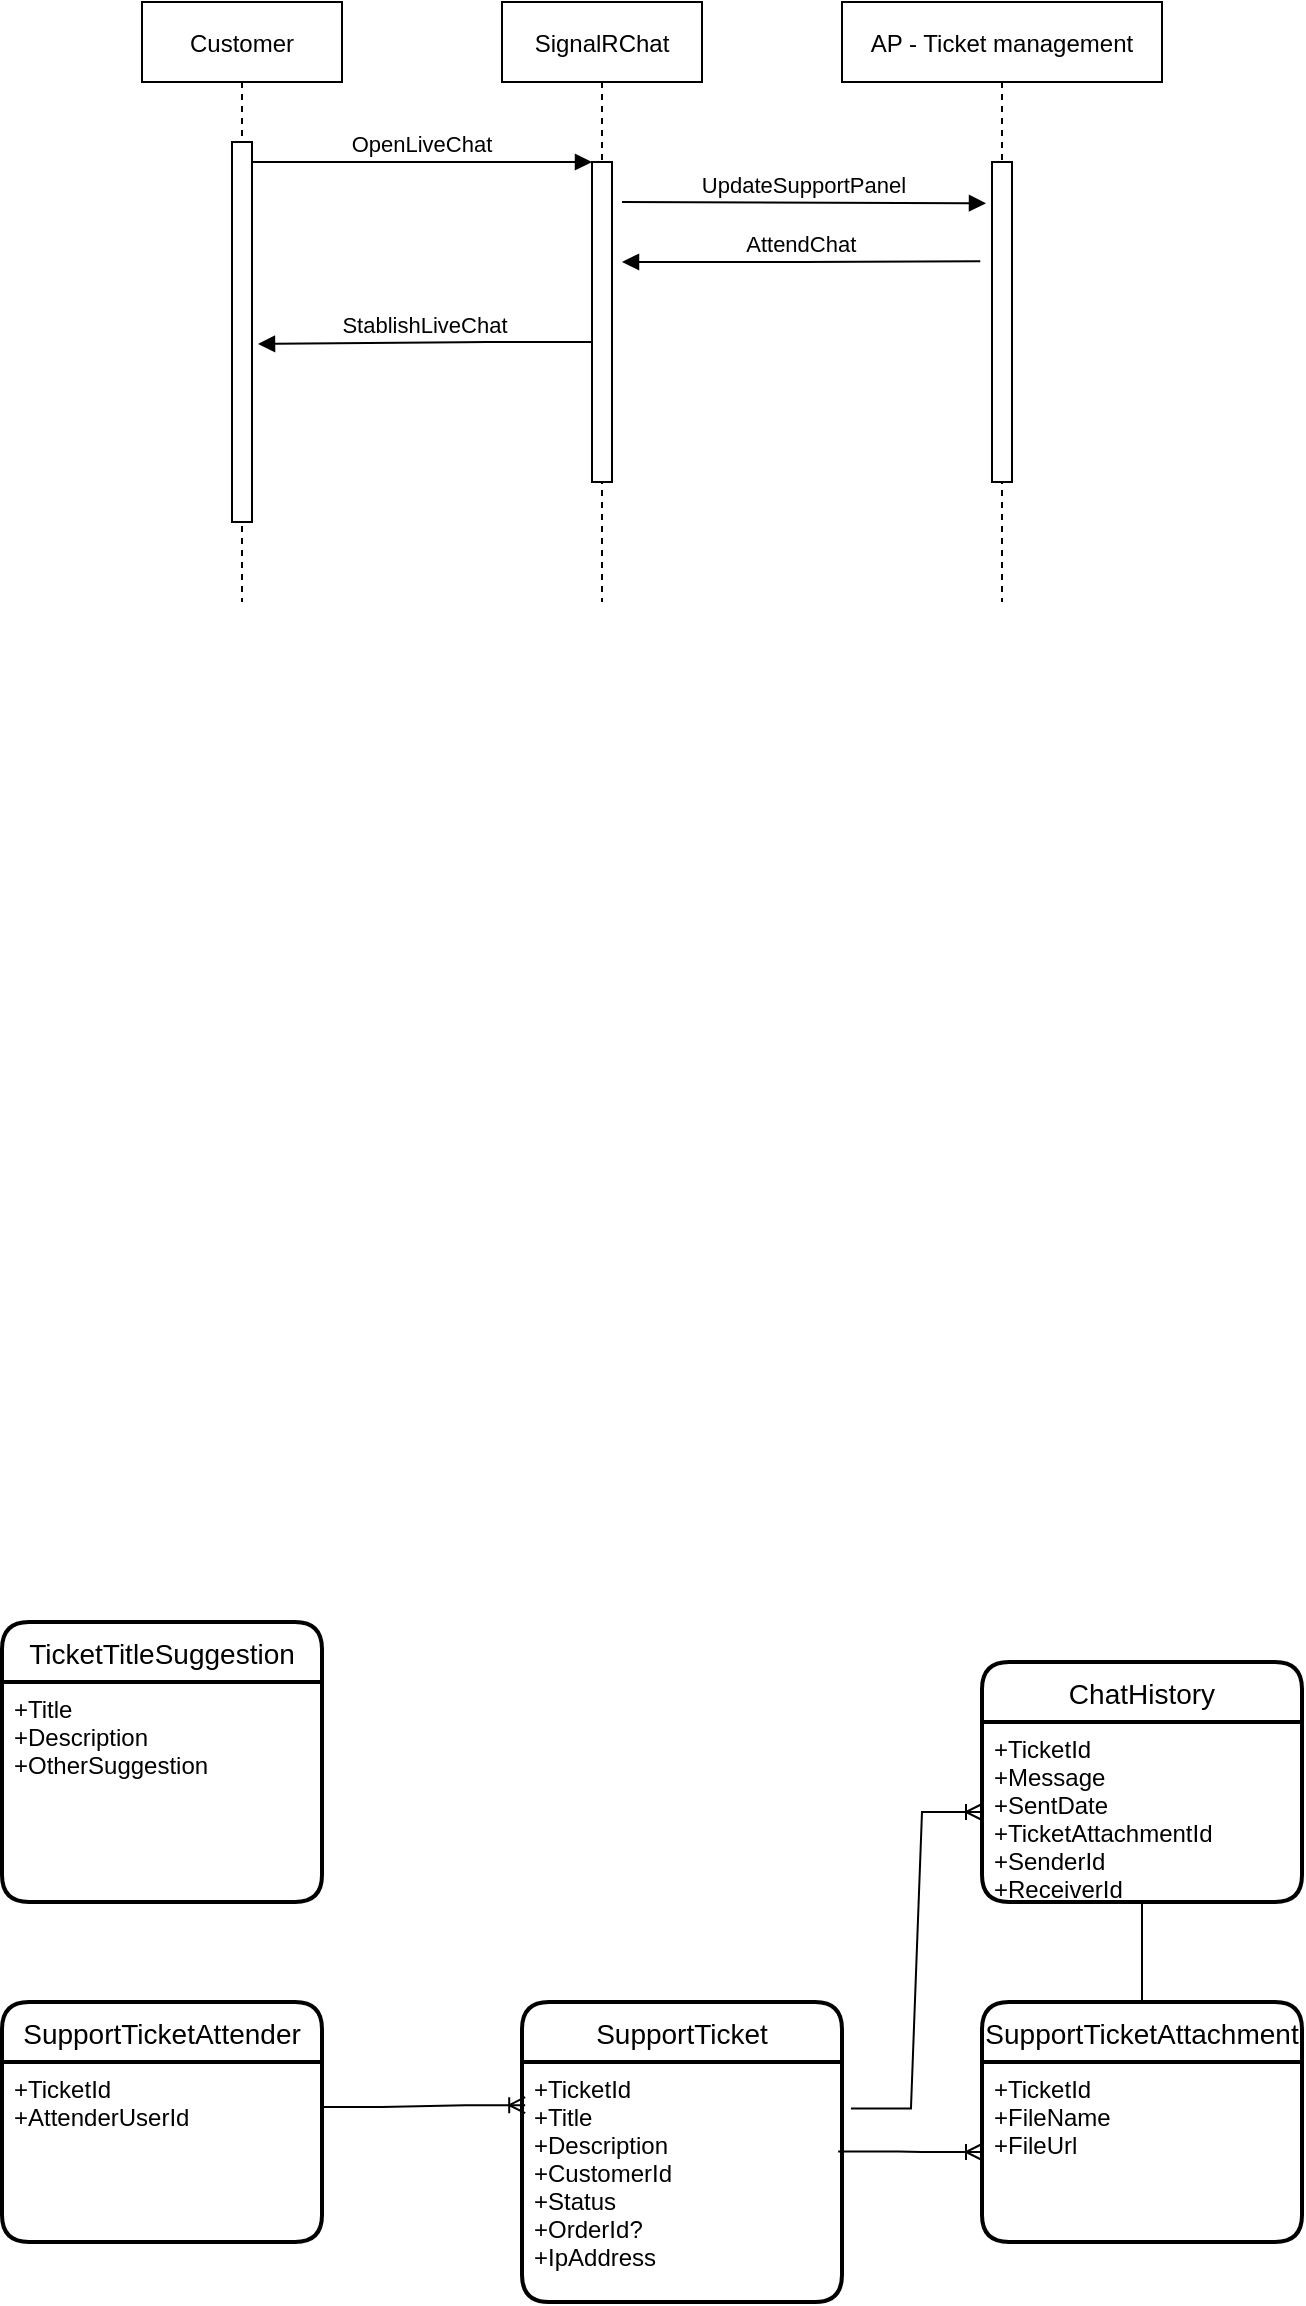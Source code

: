 <mxfile version="20.1.1" type="github">
  <diagram id="kgpKYQtTHZ0yAKxKKP6v" name="Page-1">
    <mxGraphModel dx="1038" dy="539" grid="1" gridSize="10" guides="1" tooltips="1" connect="1" arrows="1" fold="1" page="1" pageScale="1" pageWidth="850" pageHeight="1100" math="0" shadow="0">
      <root>
        <mxCell id="0" />
        <mxCell id="1" parent="0" />
        <mxCell id="3nuBFxr9cyL0pnOWT2aG-1" value="Customer" style="shape=umlLifeline;perimeter=lifelinePerimeter;container=1;collapsible=0;recursiveResize=0;rounded=0;shadow=0;strokeWidth=1;" parent="1" vertex="1">
          <mxGeometry x="120" y="80" width="100" height="300" as="geometry" />
        </mxCell>
        <mxCell id="3nuBFxr9cyL0pnOWT2aG-2" value="" style="points=[];perimeter=orthogonalPerimeter;rounded=0;shadow=0;strokeWidth=1;" parent="3nuBFxr9cyL0pnOWT2aG-1" vertex="1">
          <mxGeometry x="45" y="70" width="10" height="190" as="geometry" />
        </mxCell>
        <mxCell id="3nuBFxr9cyL0pnOWT2aG-5" value="SignalRChat" style="shape=umlLifeline;perimeter=lifelinePerimeter;container=1;collapsible=0;recursiveResize=0;rounded=0;shadow=0;strokeWidth=1;" parent="1" vertex="1">
          <mxGeometry x="300" y="80" width="100" height="300" as="geometry" />
        </mxCell>
        <mxCell id="3nuBFxr9cyL0pnOWT2aG-6" value="" style="points=[];perimeter=orthogonalPerimeter;rounded=0;shadow=0;strokeWidth=1;" parent="3nuBFxr9cyL0pnOWT2aG-5" vertex="1">
          <mxGeometry x="45" y="80" width="10" height="160" as="geometry" />
        </mxCell>
        <mxCell id="3nuBFxr9cyL0pnOWT2aG-8" value="OpenLiveChat" style="verticalAlign=bottom;endArrow=block;entryX=0;entryY=0;shadow=0;strokeWidth=1;" parent="1" source="3nuBFxr9cyL0pnOWT2aG-2" target="3nuBFxr9cyL0pnOWT2aG-6" edge="1">
          <mxGeometry relative="1" as="geometry">
            <mxPoint x="275" y="160" as="sourcePoint" />
          </mxGeometry>
        </mxCell>
        <mxCell id="3nuBFxr9cyL0pnOWT2aG-9" value="StablishLiveChat" style="verticalAlign=bottom;endArrow=block;shadow=0;strokeWidth=1;entryX=0.58;entryY=0.57;entryDx=0;entryDy=0;entryPerimeter=0;" parent="1" source="3nuBFxr9cyL0pnOWT2aG-6" target="3nuBFxr9cyL0pnOWT2aG-1" edge="1">
          <mxGeometry relative="1" as="geometry">
            <mxPoint x="240" y="200" as="sourcePoint" />
            <mxPoint x="180" y="200" as="targetPoint" />
            <Array as="points">
              <mxPoint x="300" y="250" />
              <mxPoint x="290" y="250" />
            </Array>
          </mxGeometry>
        </mxCell>
        <mxCell id="e0stAx7qCD_DcNNzEamt-17" value="SupportTicket" style="swimlane;childLayout=stackLayout;horizontal=1;startSize=30;horizontalStack=0;rounded=1;fontSize=14;fontStyle=0;strokeWidth=2;resizeParent=0;resizeLast=1;shadow=0;dashed=0;align=center;" parent="1" vertex="1">
          <mxGeometry x="310" y="1080" width="160" height="150" as="geometry" />
        </mxCell>
        <mxCell id="e0stAx7qCD_DcNNzEamt-18" value="+TicketId&#xa;+Title&#xa;+Description&#xa;+CustomerId&#xa;+Status&#xa;+OrderId?&#xa;+IpAddress&#xa;" style="align=left;strokeColor=none;fillColor=none;spacingLeft=4;fontSize=12;verticalAlign=top;resizable=0;rotatable=0;part=1;" parent="e0stAx7qCD_DcNNzEamt-17" vertex="1">
          <mxGeometry y="30" width="160" height="120" as="geometry" />
        </mxCell>
        <mxCell id="e0stAx7qCD_DcNNzEamt-19" value="SupportTicketAttachment" style="swimlane;childLayout=stackLayout;horizontal=1;startSize=30;horizontalStack=0;rounded=1;fontSize=14;fontStyle=0;strokeWidth=2;resizeParent=0;resizeLast=1;shadow=0;dashed=0;align=center;" parent="1" vertex="1">
          <mxGeometry x="540" y="1080" width="160" height="120" as="geometry" />
        </mxCell>
        <mxCell id="e0stAx7qCD_DcNNzEamt-20" value="+TicketId&#xa;+FileName&#xa;+FileUrl&#xa;" style="align=left;strokeColor=none;fillColor=none;spacingLeft=4;fontSize=12;verticalAlign=top;resizable=0;rotatable=0;part=1;" parent="e0stAx7qCD_DcNNzEamt-19" vertex="1">
          <mxGeometry y="30" width="160" height="90" as="geometry" />
        </mxCell>
        <mxCell id="e0stAx7qCD_DcNNzEamt-23" value="ChatHistory" style="swimlane;childLayout=stackLayout;horizontal=1;startSize=30;horizontalStack=0;rounded=1;fontSize=14;fontStyle=0;strokeWidth=2;resizeParent=0;resizeLast=1;shadow=0;dashed=0;align=center;" parent="1" vertex="1">
          <mxGeometry x="540" y="910" width="160" height="120" as="geometry" />
        </mxCell>
        <mxCell id="e0stAx7qCD_DcNNzEamt-24" value="+TicketId&#xa;+Message&#xa;+SentDate&#xa;+TicketAttachmentId&#xa;+SenderId&#xa;+ReceiverId" style="align=left;strokeColor=none;fillColor=none;spacingLeft=4;fontSize=12;verticalAlign=top;resizable=0;rotatable=0;part=1;" parent="e0stAx7qCD_DcNNzEamt-23" vertex="1">
          <mxGeometry y="30" width="160" height="90" as="geometry" />
        </mxCell>
        <mxCell id="e0stAx7qCD_DcNNzEamt-26" value="" style="edgeStyle=entityRelationEdgeStyle;fontSize=12;html=1;endArrow=ERoneToMany;rounded=0;exitX=1.028;exitY=0.194;exitDx=0;exitDy=0;exitPerimeter=0;" parent="1" source="e0stAx7qCD_DcNNzEamt-18" target="e0stAx7qCD_DcNNzEamt-24" edge="1">
          <mxGeometry width="100" height="100" relative="1" as="geometry">
            <mxPoint x="470" y="1120" as="sourcePoint" />
            <mxPoint x="580" y="950" as="targetPoint" />
          </mxGeometry>
        </mxCell>
        <mxCell id="e0stAx7qCD_DcNNzEamt-27" value="" style="edgeStyle=entityRelationEdgeStyle;fontSize=12;html=1;endArrow=ERoneToMany;rounded=0;exitX=0.988;exitY=0.373;exitDx=0;exitDy=0;exitPerimeter=0;" parent="1" source="e0stAx7qCD_DcNNzEamt-18" target="e0stAx7qCD_DcNNzEamt-20" edge="1">
          <mxGeometry width="100" height="100" relative="1" as="geometry">
            <mxPoint x="483.52" y="1130.35" as="sourcePoint" />
            <mxPoint x="580" y="1151" as="targetPoint" />
          </mxGeometry>
        </mxCell>
        <mxCell id="e0stAx7qCD_DcNNzEamt-28" value="" style="endArrow=none;html=1;rounded=0;" parent="1" source="e0stAx7qCD_DcNNzEamt-24" target="e0stAx7qCD_DcNNzEamt-19" edge="1">
          <mxGeometry relative="1" as="geometry">
            <mxPoint x="654" y="1020" as="sourcePoint" />
            <mxPoint x="540" y="1080" as="targetPoint" />
          </mxGeometry>
        </mxCell>
        <mxCell id="e0stAx7qCD_DcNNzEamt-32" value="TicketTitleSuggestion" style="swimlane;childLayout=stackLayout;horizontal=1;startSize=30;horizontalStack=0;rounded=1;fontSize=14;fontStyle=0;strokeWidth=2;resizeParent=0;resizeLast=1;shadow=0;dashed=0;align=center;" parent="1" vertex="1">
          <mxGeometry x="50" y="890" width="160" height="140" as="geometry" />
        </mxCell>
        <mxCell id="e0stAx7qCD_DcNNzEamt-33" value="+Title&#xa;+Description&#xa;+OtherSuggestion&#xa;&#xa;&#xa;&#xa;&#xa;" style="align=left;strokeColor=none;fillColor=none;spacingLeft=4;fontSize=12;verticalAlign=top;resizable=0;rotatable=0;part=1;" parent="e0stAx7qCD_DcNNzEamt-32" vertex="1">
          <mxGeometry y="30" width="160" height="110" as="geometry" />
        </mxCell>
        <mxCell id="e0stAx7qCD_DcNNzEamt-34" value="SupportTicketAttender" style="swimlane;childLayout=stackLayout;horizontal=1;startSize=30;horizontalStack=0;rounded=1;fontSize=14;fontStyle=0;strokeWidth=2;resizeParent=0;resizeLast=1;shadow=0;dashed=0;align=center;" parent="1" vertex="1">
          <mxGeometry x="50" y="1080" width="160" height="120" as="geometry" />
        </mxCell>
        <mxCell id="e0stAx7qCD_DcNNzEamt-35" value="+TicketId&#xa;+AttenderUserId&#xa;&#xa;" style="align=left;strokeColor=none;fillColor=none;spacingLeft=4;fontSize=12;verticalAlign=top;resizable=0;rotatable=0;part=1;" parent="e0stAx7qCD_DcNNzEamt-34" vertex="1">
          <mxGeometry y="30" width="160" height="90" as="geometry" />
        </mxCell>
        <mxCell id="e0stAx7qCD_DcNNzEamt-42" value="" style="edgeStyle=entityRelationEdgeStyle;fontSize=12;html=1;endArrow=ERoneToMany;rounded=0;exitX=1;exitY=0.25;exitDx=0;exitDy=0;entryX=0.01;entryY=0.18;entryDx=0;entryDy=0;entryPerimeter=0;" parent="1" source="e0stAx7qCD_DcNNzEamt-35" target="e0stAx7qCD_DcNNzEamt-18" edge="1">
          <mxGeometry width="100" height="100" relative="1" as="geometry">
            <mxPoint x="300" y="1190" as="sourcePoint" />
            <mxPoint x="310" y="1133" as="targetPoint" />
          </mxGeometry>
        </mxCell>
        <mxCell id="e0stAx7qCD_DcNNzEamt-43" value="AP - Ticket management" style="shape=umlLifeline;perimeter=lifelinePerimeter;container=1;collapsible=0;recursiveResize=0;rounded=0;shadow=0;strokeWidth=1;" parent="1" vertex="1">
          <mxGeometry x="470" y="80" width="160" height="300" as="geometry" />
        </mxCell>
        <mxCell id="e0stAx7qCD_DcNNzEamt-44" value="" style="points=[];perimeter=orthogonalPerimeter;rounded=0;shadow=0;strokeWidth=1;" parent="e0stAx7qCD_DcNNzEamt-43" vertex="1">
          <mxGeometry x="75" y="80" width="10" height="160" as="geometry" />
        </mxCell>
        <mxCell id="e0stAx7qCD_DcNNzEamt-45" value="UpdateSupportPanel" style="verticalAlign=bottom;endArrow=block;shadow=0;strokeWidth=1;entryX=-0.3;entryY=0.129;entryDx=0;entryDy=0;entryPerimeter=0;" parent="1" target="e0stAx7qCD_DcNNzEamt-44" edge="1">
          <mxGeometry relative="1" as="geometry">
            <mxPoint x="360" y="180" as="sourcePoint" />
            <mxPoint x="540" y="180" as="targetPoint" />
          </mxGeometry>
        </mxCell>
        <mxCell id="e0stAx7qCD_DcNNzEamt-46" value="AttendChat" style="verticalAlign=bottom;endArrow=block;shadow=0;strokeWidth=1;exitX=-0.586;exitY=0.31;exitDx=0;exitDy=0;exitPerimeter=0;" parent="1" source="e0stAx7qCD_DcNNzEamt-44" edge="1">
          <mxGeometry relative="1" as="geometry">
            <mxPoint x="355" y="210" as="sourcePoint" />
            <mxPoint x="360" y="210" as="targetPoint" />
            <Array as="points">
              <mxPoint x="440" y="210" />
            </Array>
          </mxGeometry>
        </mxCell>
      </root>
    </mxGraphModel>
  </diagram>
</mxfile>
